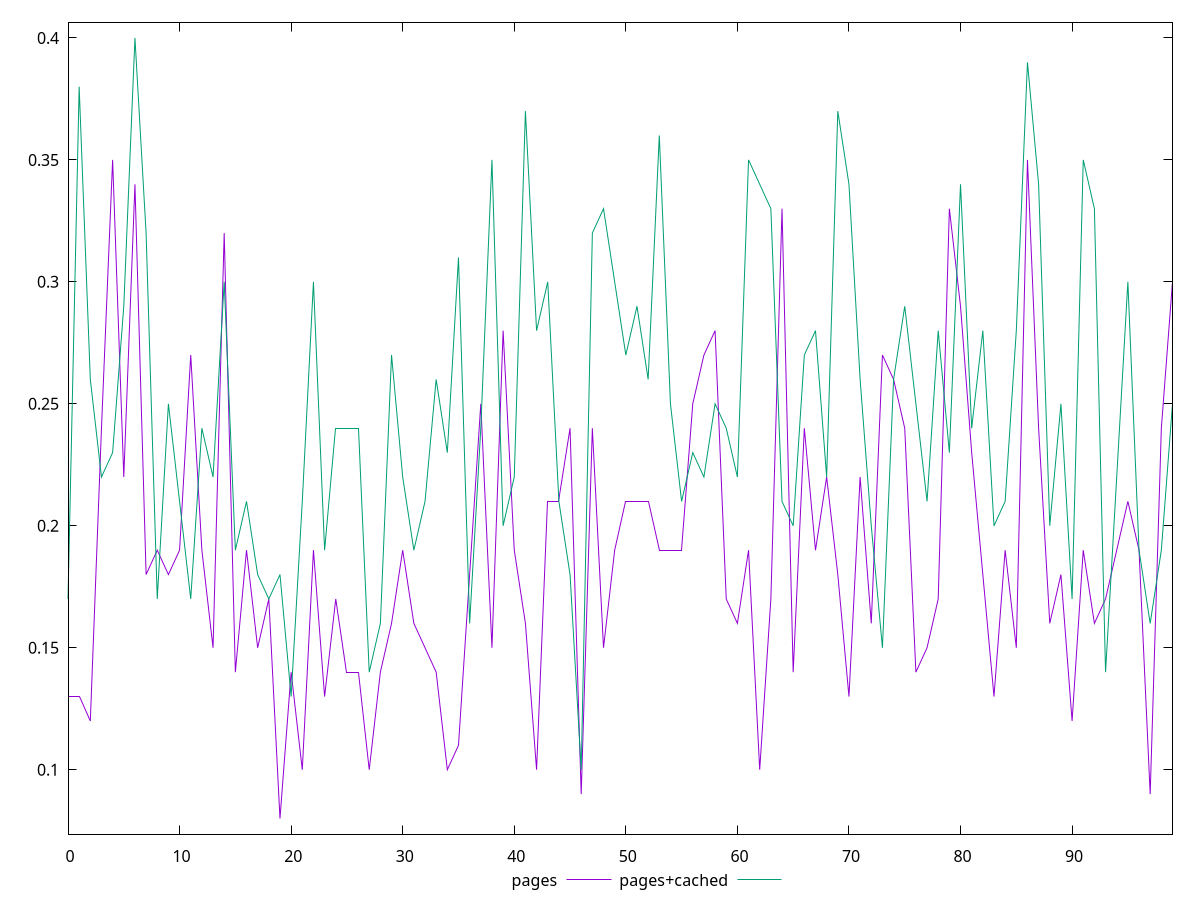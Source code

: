 reset

$pages <<EOF
0 0.13
1 0.13
2 0.12
3 0.24
4 0.35
5 0.22
6 0.34
7 0.18
8 0.19
9 0.18
10 0.19
11 0.27
12 0.19
13 0.15
14 0.32
15 0.14
16 0.19
17 0.15
18 0.17
19 0.08
20 0.14
21 0.1
22 0.19
23 0.13
24 0.17
25 0.14
26 0.14
27 0.1
28 0.14
29 0.16
30 0.19
31 0.16
32 0.15
33 0.14
34 0.1
35 0.11
36 0.18
37 0.25
38 0.15
39 0.28
40 0.19
41 0.16
42 0.1
43 0.21
44 0.21
45 0.24
46 0.09
47 0.24
48 0.15
49 0.19
50 0.21
51 0.21
52 0.21
53 0.19
54 0.19
55 0.19
56 0.25
57 0.27
58 0.28
59 0.17
60 0.16
61 0.19
62 0.1
63 0.17
64 0.33
65 0.14
66 0.24
67 0.19
68 0.22
69 0.18
70 0.13
71 0.22
72 0.16
73 0.27
74 0.26
75 0.24
76 0.14
77 0.15
78 0.17
79 0.33
80 0.29
81 0.23
82 0.18
83 0.13
84 0.19
85 0.15
86 0.35
87 0.24
88 0.16
89 0.18
90 0.12
91 0.19
92 0.16
93 0.17
94 0.19
95 0.21
96 0.19
97 0.09
98 0.24
99 0.3
EOF

$pagesCached <<EOF
0 0.17
1 0.38
2 0.26
3 0.22
4 0.23
5 0.29
6 0.4
7 0.32
8 0.17
9 0.25
10 0.21
11 0.17
12 0.24
13 0.22
14 0.3
15 0.19
16 0.21
17 0.18
18 0.17
19 0.18
20 0.13
21 0.21
22 0.3
23 0.19
24 0.24
25 0.24
26 0.24
27 0.14
28 0.16
29 0.27
30 0.22
31 0.19
32 0.21
33 0.26
34 0.23
35 0.31
36 0.16
37 0.24
38 0.35
39 0.2
40 0.22
41 0.37
42 0.28
43 0.3
44 0.21
45 0.18
46 0.1
47 0.32
48 0.33
49 0.3
50 0.27
51 0.29
52 0.26
53 0.36
54 0.25
55 0.21
56 0.23
57 0.22
58 0.25
59 0.24
60 0.22
61 0.35
62 0.34
63 0.33
64 0.21
65 0.2
66 0.27
67 0.28
68 0.22
69 0.37
70 0.34
71 0.26
72 0.2
73 0.15
74 0.26
75 0.29
76 0.25
77 0.21
78 0.28
79 0.23
80 0.34
81 0.24
82 0.28
83 0.2
84 0.21
85 0.28
86 0.39
87 0.34
88 0.2
89 0.25
90 0.17
91 0.35
92 0.33
93 0.14
94 0.22
95 0.3
96 0.19
97 0.16
98 0.19
99 0.25
EOF

set key outside below
set xrange [0:99]
set yrange [0.0736:0.40640000000000004]
set trange [0.0736:0.40640000000000004]
set terminal svg size 640, 520 enhanced background rgb 'white'
set output "report_00015_2021-02-09T16-11-33.973Z/meta/score/comparison/line/0_vs_1.svg"

plot $pages title "pages" with line, \
     $pagesCached title "pages+cached" with line

reset

